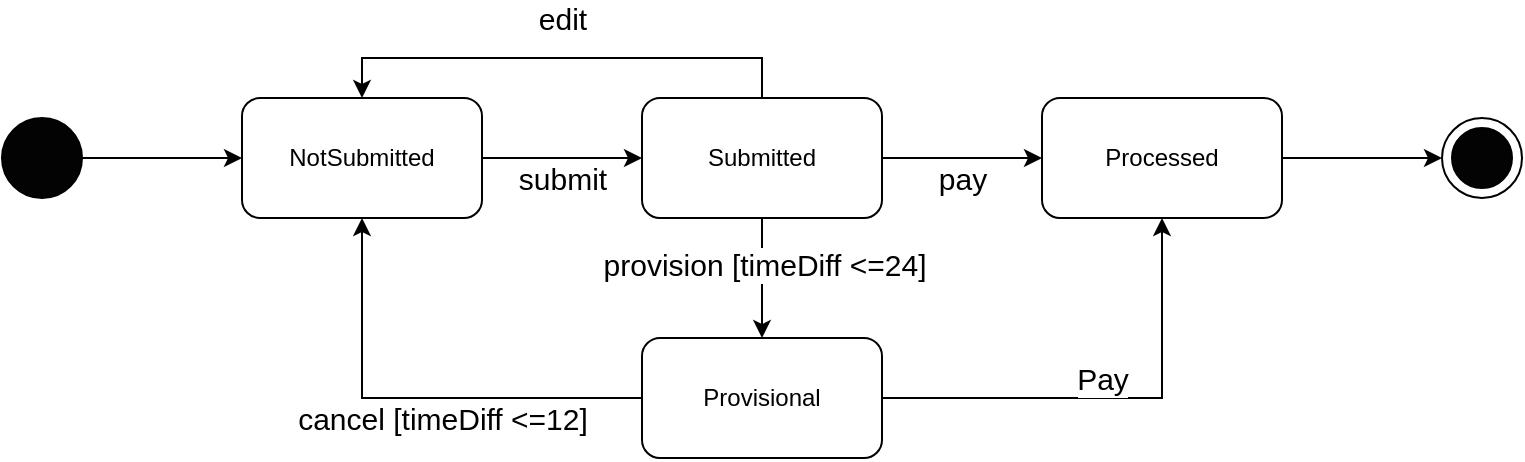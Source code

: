 <mxfile version="14.6.13" type="device"><diagram id="w_gRDrtuWiADELZjWE-o" name="Page-1"><mxGraphModel dx="1086" dy="816" grid="1" gridSize="10" guides="1" tooltips="1" connect="1" arrows="1" fold="1" page="1" pageScale="1" pageWidth="827" pageHeight="1169" math="0" shadow="0"><root><mxCell id="0"/><mxCell id="1" parent="0"/><mxCell id="TMHHkgSmUdAyHKaZN_Fe-7" style="edgeStyle=orthogonalEdgeStyle;rounded=0;orthogonalLoop=1;jettySize=auto;html=1;" parent="1" source="TMHHkgSmUdAyHKaZN_Fe-1" target="TMHHkgSmUdAyHKaZN_Fe-2" edge="1"><mxGeometry relative="1" as="geometry"/></mxCell><mxCell id="TMHHkgSmUdAyHKaZN_Fe-1" value="" style="ellipse;whiteSpace=wrap;html=1;aspect=fixed;fillColor=#030303;" parent="1" vertex="1"><mxGeometry x="40" y="160" width="40" height="40" as="geometry"/></mxCell><mxCell id="TMHHkgSmUdAyHKaZN_Fe-6" value="submit" style="edgeStyle=orthogonalEdgeStyle;rounded=0;orthogonalLoop=1;jettySize=auto;html=1;entryX=0;entryY=0.5;entryDx=0;entryDy=0;fontSize=15;" parent="1" edge="1"><mxGeometry y="-10" relative="1" as="geometry"><mxPoint x="280" y="180" as="sourcePoint"/><mxPoint x="360" y="180" as="targetPoint"/><mxPoint as="offset"/></mxGeometry></mxCell><mxCell id="TMHHkgSmUdAyHKaZN_Fe-2" value="NotSubmitted" style="rounded=1;whiteSpace=wrap;html=1;fillColor=#FFFFFF;" parent="1" vertex="1"><mxGeometry x="160" y="150" width="120" height="60" as="geometry"/></mxCell><mxCell id="TMHHkgSmUdAyHKaZN_Fe-4" style="edgeStyle=orthogonalEdgeStyle;rounded=0;orthogonalLoop=1;jettySize=auto;html=1;entryX=0.5;entryY=0;entryDx=0;entryDy=0;fontSize=15;" parent="1" source="TMHHkgSmUdAyHKaZN_Fe-3" target="TMHHkgSmUdAyHKaZN_Fe-2" edge="1"><mxGeometry relative="1" as="geometry"><Array as="points"><mxPoint x="420" y="130"/><mxPoint x="220" y="130"/></Array></mxGeometry></mxCell><mxCell id="TMHHkgSmUdAyHKaZN_Fe-10" value="edit" style="edgeLabel;html=1;align=center;verticalAlign=middle;resizable=0;points=[];fontSize=15;" parent="TMHHkgSmUdAyHKaZN_Fe-4" vertex="1" connectable="0"><mxGeometry x="-0.175" y="-3" relative="1" as="geometry"><mxPoint x="-21" y="-17" as="offset"/></mxGeometry></mxCell><mxCell id="TMHHkgSmUdAyHKaZN_Fe-11" value="pay" style="edgeStyle=orthogonalEdgeStyle;rounded=0;orthogonalLoop=1;jettySize=auto;html=1;entryX=0;entryY=0.5;entryDx=0;entryDy=0;fontSize=15;" parent="1" source="TMHHkgSmUdAyHKaZN_Fe-3" target="TMHHkgSmUdAyHKaZN_Fe-8" edge="1"><mxGeometry y="-10" relative="1" as="geometry"><mxPoint as="offset"/></mxGeometry></mxCell><mxCell id="TMHHkgSmUdAyHKaZN_Fe-17" style="edgeStyle=orthogonalEdgeStyle;rounded=0;orthogonalLoop=1;jettySize=auto;html=1;entryX=0.5;entryY=0;entryDx=0;entryDy=0;fontSize=15;" parent="1" source="TMHHkgSmUdAyHKaZN_Fe-3" target="TMHHkgSmUdAyHKaZN_Fe-12" edge="1"><mxGeometry relative="1" as="geometry"/></mxCell><mxCell id="TMHHkgSmUdAyHKaZN_Fe-21" value="provision [timeDiff &amp;lt;=24]" style="edgeLabel;html=1;align=center;verticalAlign=middle;resizable=0;points=[];fontSize=15;" parent="TMHHkgSmUdAyHKaZN_Fe-17" vertex="1" connectable="0"><mxGeometry x="-0.238" y="1" relative="1" as="geometry"><mxPoint as="offset"/></mxGeometry></mxCell><mxCell id="TMHHkgSmUdAyHKaZN_Fe-3" value="Submitted" style="rounded=1;whiteSpace=wrap;html=1;fillColor=#FFFFFF;" parent="1" vertex="1"><mxGeometry x="360" y="150" width="120" height="60" as="geometry"/></mxCell><mxCell id="TMHHkgSmUdAyHKaZN_Fe-20" style="edgeStyle=orthogonalEdgeStyle;rounded=0;orthogonalLoop=1;jettySize=auto;html=1;entryX=0;entryY=0.5;entryDx=0;entryDy=0;fontSize=15;" parent="1" source="TMHHkgSmUdAyHKaZN_Fe-8" target="TMHHkgSmUdAyHKaZN_Fe-13" edge="1"><mxGeometry relative="1" as="geometry"/></mxCell><mxCell id="TMHHkgSmUdAyHKaZN_Fe-8" value="Processed" style="rounded=1;whiteSpace=wrap;html=1;fillColor=#FFFFFF;" parent="1" vertex="1"><mxGeometry x="560" y="150" width="120" height="60" as="geometry"/></mxCell><mxCell id="TMHHkgSmUdAyHKaZN_Fe-18" style="edgeStyle=orthogonalEdgeStyle;rounded=0;orthogonalLoop=1;jettySize=auto;html=1;entryX=0.5;entryY=1;entryDx=0;entryDy=0;fontSize=15;" parent="1" source="TMHHkgSmUdAyHKaZN_Fe-12" target="TMHHkgSmUdAyHKaZN_Fe-2" edge="1"><mxGeometry relative="1" as="geometry"/></mxCell><mxCell id="TMHHkgSmUdAyHKaZN_Fe-19" value="cancel [timeDiff &amp;lt;=12]" style="edgeLabel;html=1;align=center;verticalAlign=middle;resizable=0;points=[];fontSize=15;" parent="TMHHkgSmUdAyHKaZN_Fe-18" vertex="1" connectable="0"><mxGeometry x="-0.076" y="-1" relative="1" as="geometry"><mxPoint x="6" y="11" as="offset"/></mxGeometry></mxCell><mxCell id="tN3NVnUAMrFYyhd5Qr8G-1" value="&lt;font style=&quot;font-size: 15px&quot;&gt;Pay&lt;/font&gt;" style="edgeStyle=orthogonalEdgeStyle;rounded=0;orthogonalLoop=1;jettySize=auto;html=1;entryX=0.5;entryY=1;entryDx=0;entryDy=0;" edge="1" parent="1" source="TMHHkgSmUdAyHKaZN_Fe-12" target="TMHHkgSmUdAyHKaZN_Fe-8"><mxGeometry x="-0.043" y="10" relative="1" as="geometry"><mxPoint as="offset"/></mxGeometry></mxCell><mxCell id="TMHHkgSmUdAyHKaZN_Fe-12" value="Provisional" style="rounded=1;whiteSpace=wrap;html=1;fillColor=#FFFFFF;" parent="1" vertex="1"><mxGeometry x="360" y="270" width="120" height="60" as="geometry"/></mxCell><mxCell id="TMHHkgSmUdAyHKaZN_Fe-13" value="" style="ellipse;whiteSpace=wrap;html=1;aspect=fixed;fontSize=15;fillColor=#FFFFFF;" parent="1" vertex="1"><mxGeometry x="760" y="160" width="40" height="40" as="geometry"/></mxCell><mxCell id="TMHHkgSmUdAyHKaZN_Fe-14" value="" style="ellipse;whiteSpace=wrap;html=1;aspect=fixed;fillColor=#030303;" parent="1" vertex="1"><mxGeometry x="765" y="165" width="30" height="30" as="geometry"/></mxCell></root></mxGraphModel></diagram></mxfile>